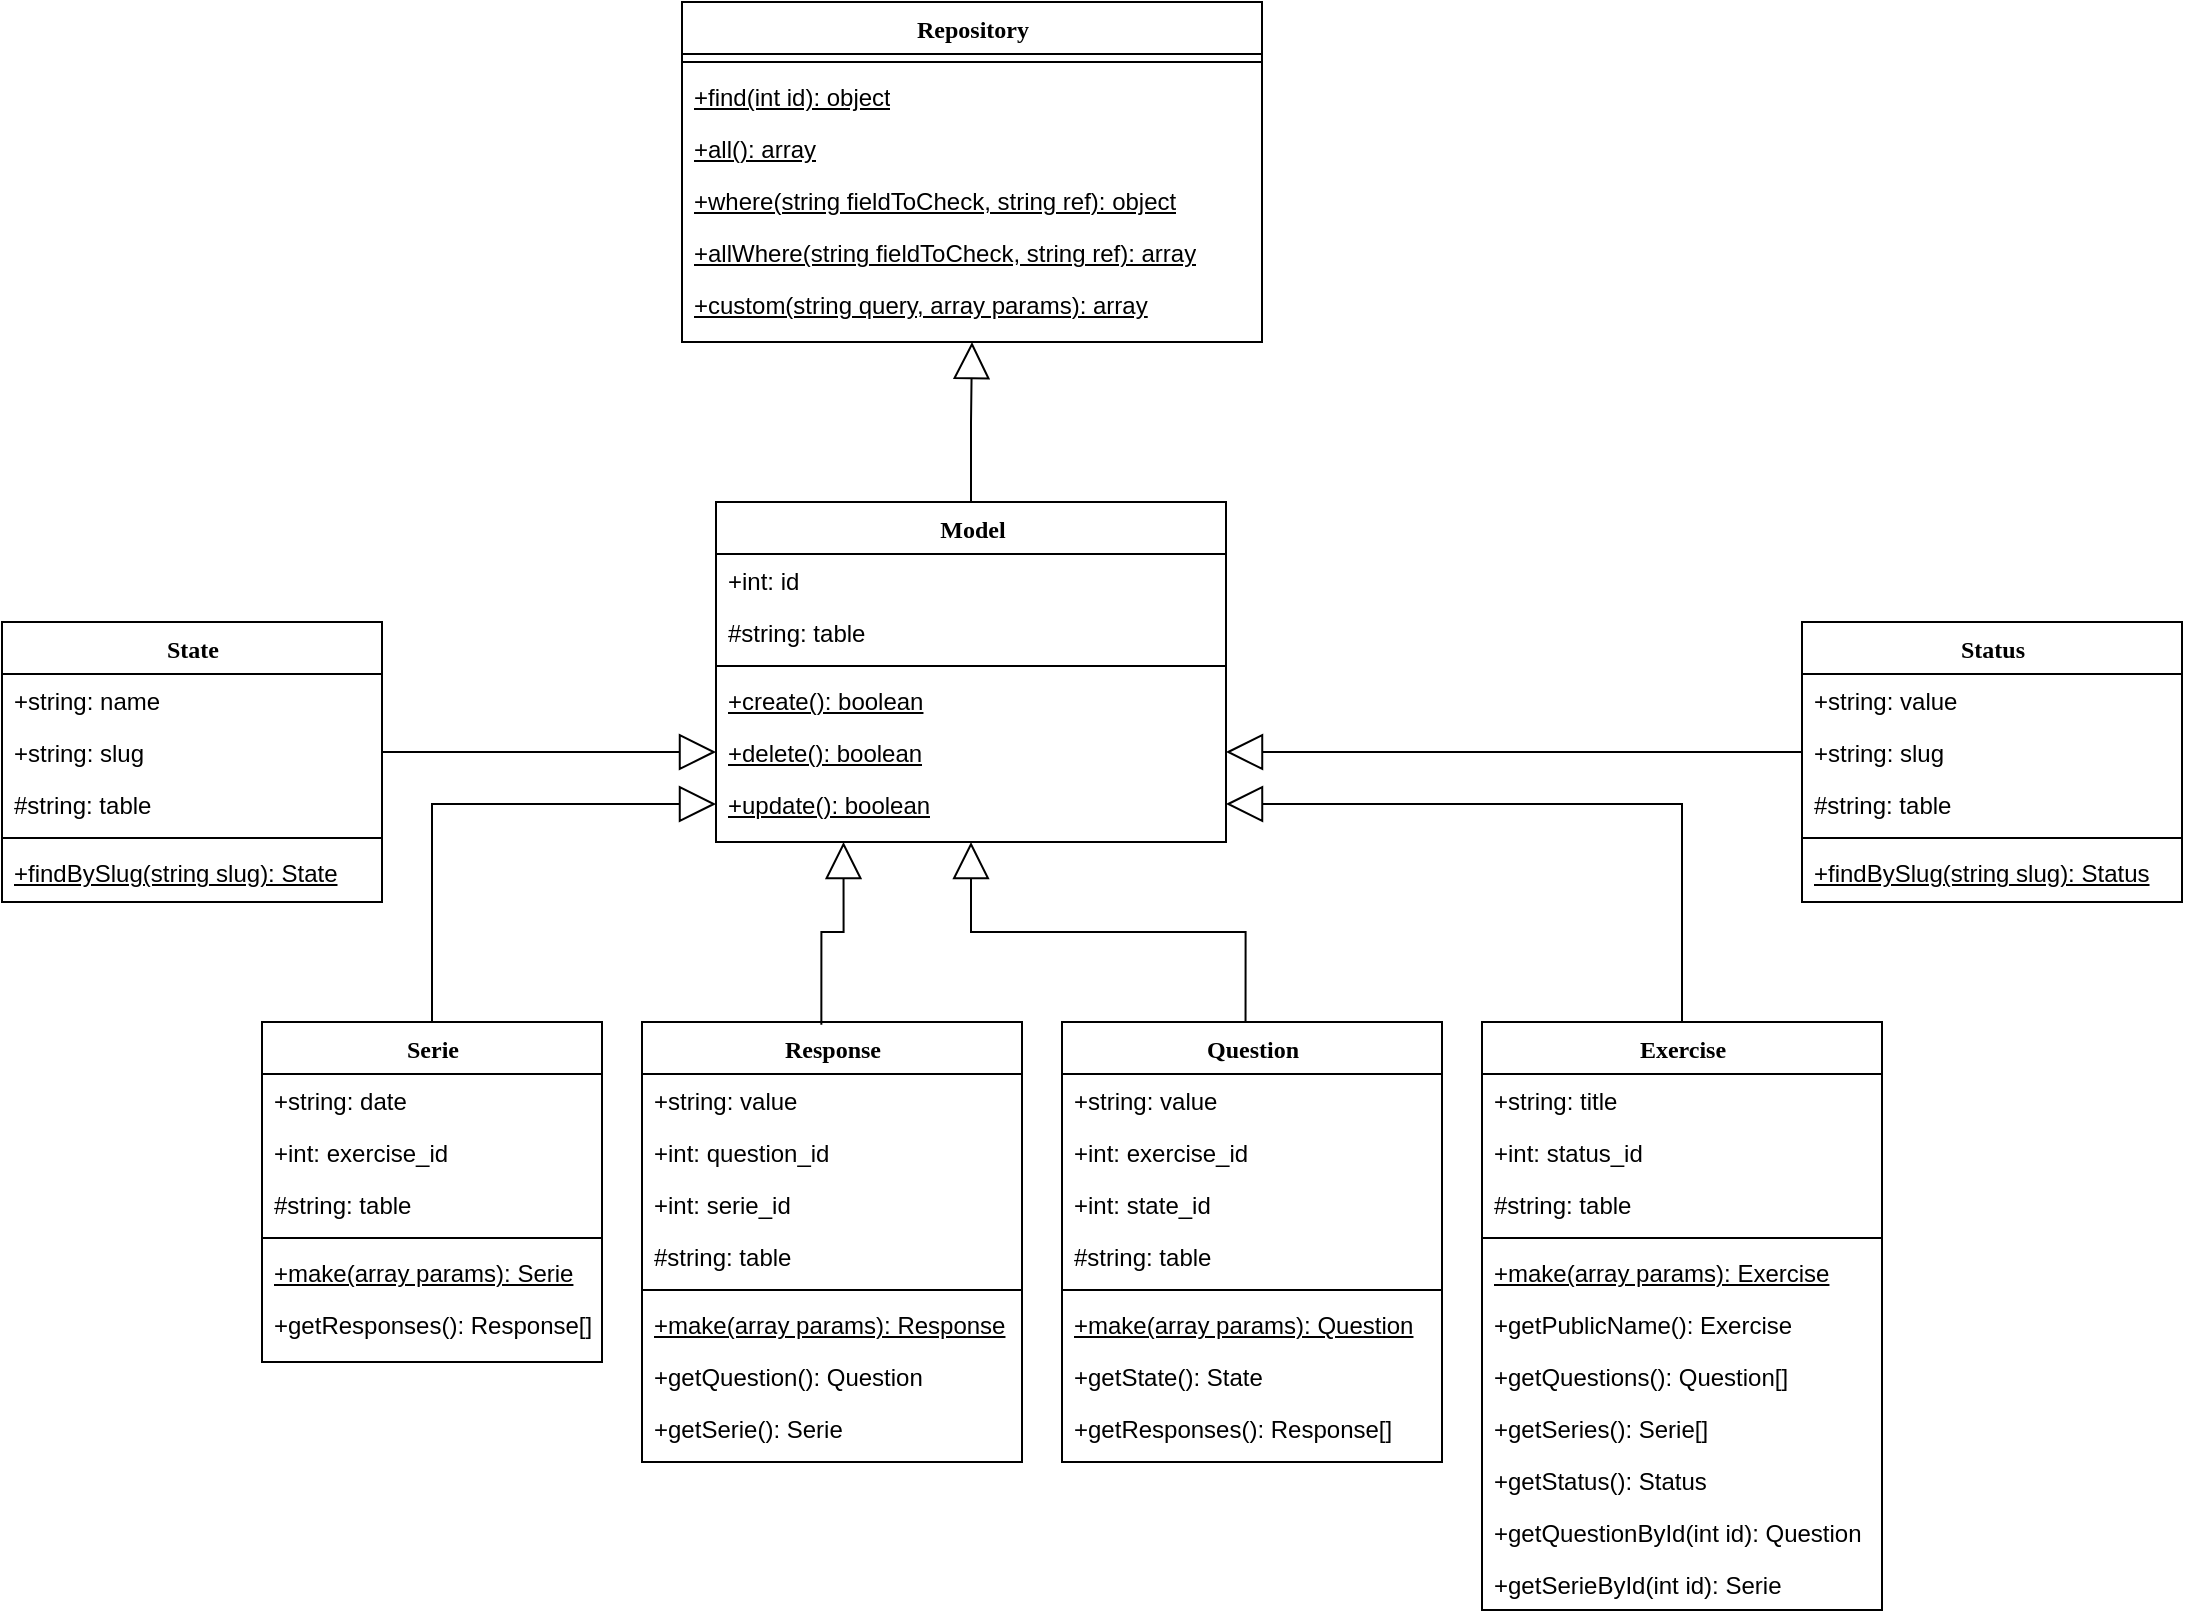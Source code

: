 <mxfile version="15.4.0" type="device"><diagram name="Page-1" id="6133507b-19e7-1e82-6fc7-422aa6c4b21f"><mxGraphModel dx="1662" dy="822" grid="1" gridSize="10" guides="1" tooltips="1" connect="1" arrows="1" fold="1" page="1" pageScale="1" pageWidth="1100" pageHeight="850" background="none" math="0" shadow="0"><root><mxCell id="0"/><mxCell id="1" parent="0"/><mxCell id="78961159f06e98e8-108" value="Exercise" style="swimlane;html=1;fontStyle=1;align=center;verticalAlign=top;childLayout=stackLayout;horizontal=1;startSize=26;horizontalStack=0;resizeParent=1;resizeLast=0;collapsible=1;marginBottom=0;swimlaneFillColor=#ffffff;rounded=0;shadow=0;comic=0;labelBackgroundColor=none;strokeWidth=1;fillColor=none;fontFamily=Verdana;fontSize=12" parent="1" vertex="1"><mxGeometry x="750" y="520" width="200" height="294" as="geometry"/></mxCell><mxCell id="78961159f06e98e8-109" value="+string: title" style="text;html=1;strokeColor=none;fillColor=none;align=left;verticalAlign=top;spacingLeft=4;spacingRight=4;whiteSpace=wrap;overflow=hidden;rotatable=0;points=[[0,0.5],[1,0.5]];portConstraint=eastwest;" parent="78961159f06e98e8-108" vertex="1"><mxGeometry y="26" width="200" height="26" as="geometry"/></mxCell><mxCell id="78961159f06e98e8-110" value="+int: status_id" style="text;html=1;strokeColor=none;fillColor=none;align=left;verticalAlign=top;spacingLeft=4;spacingRight=4;whiteSpace=wrap;overflow=hidden;rotatable=0;points=[[0,0.5],[1,0.5]];portConstraint=eastwest;" parent="78961159f06e98e8-108" vertex="1"><mxGeometry y="52" width="200" height="26" as="geometry"/></mxCell><mxCell id="Wgi7E72dRUUd88G10Hu7-19" value="#string: table" style="text;html=1;strokeColor=none;fillColor=none;align=left;verticalAlign=top;spacingLeft=4;spacingRight=4;whiteSpace=wrap;overflow=hidden;rotatable=0;points=[[0,0.5],[1,0.5]];portConstraint=eastwest;" vertex="1" parent="78961159f06e98e8-108"><mxGeometry y="78" width="200" height="26" as="geometry"/></mxCell><mxCell id="78961159f06e98e8-116" value="" style="line;html=1;strokeWidth=1;fillColor=none;align=left;verticalAlign=middle;spacingTop=-1;spacingLeft=3;spacingRight=3;rotatable=0;labelPosition=right;points=[];portConstraint=eastwest;" parent="78961159f06e98e8-108" vertex="1"><mxGeometry y="104" width="200" height="8" as="geometry"/></mxCell><mxCell id="78961159f06e98e8-117" value="&lt;u&gt;+make(array params): Exercise&lt;/u&gt;" style="text;html=1;strokeColor=none;fillColor=none;align=left;verticalAlign=top;spacingLeft=4;spacingRight=4;whiteSpace=wrap;overflow=hidden;rotatable=0;points=[[0,0.5],[1,0.5]];portConstraint=eastwest;" parent="78961159f06e98e8-108" vertex="1"><mxGeometry y="112" width="200" height="26" as="geometry"/></mxCell><mxCell id="Wgi7E72dRUUd88G10Hu7-17" value="+getPublicName(): Exercise" style="text;html=1;strokeColor=none;fillColor=none;align=left;verticalAlign=top;spacingLeft=4;spacingRight=4;whiteSpace=wrap;overflow=hidden;rotatable=0;points=[[0,0.5],[1,0.5]];portConstraint=eastwest;" vertex="1" parent="78961159f06e98e8-108"><mxGeometry y="138" width="200" height="26" as="geometry"/></mxCell><mxCell id="Wgi7E72dRUUd88G10Hu7-18" value="+getQuestions(): Question[]" style="text;html=1;strokeColor=none;fillColor=none;align=left;verticalAlign=top;spacingLeft=4;spacingRight=4;whiteSpace=wrap;overflow=hidden;rotatable=0;points=[[0,0.5],[1,0.5]];portConstraint=eastwest;" vertex="1" parent="78961159f06e98e8-108"><mxGeometry y="164" width="200" height="26" as="geometry"/></mxCell><mxCell id="Wgi7E72dRUUd88G10Hu7-20" value="+getSeries(): Serie[]" style="text;html=1;strokeColor=none;fillColor=none;align=left;verticalAlign=top;spacingLeft=4;spacingRight=4;whiteSpace=wrap;overflow=hidden;rotatable=0;points=[[0,0.5],[1,0.5]];portConstraint=eastwest;" vertex="1" parent="78961159f06e98e8-108"><mxGeometry y="190" width="200" height="26" as="geometry"/></mxCell><mxCell id="Wgi7E72dRUUd88G10Hu7-21" value="+getStatus(): Status" style="text;html=1;strokeColor=none;fillColor=none;align=left;verticalAlign=top;spacingLeft=4;spacingRight=4;whiteSpace=wrap;overflow=hidden;rotatable=0;points=[[0,0.5],[1,0.5]];portConstraint=eastwest;" vertex="1" parent="78961159f06e98e8-108"><mxGeometry y="216" width="200" height="26" as="geometry"/></mxCell><mxCell id="Wgi7E72dRUUd88G10Hu7-22" value="+getQuestionById(int id): Question" style="text;html=1;strokeColor=none;fillColor=none;align=left;verticalAlign=top;spacingLeft=4;spacingRight=4;whiteSpace=wrap;overflow=hidden;rotatable=0;points=[[0,0.5],[1,0.5]];portConstraint=eastwest;" vertex="1" parent="78961159f06e98e8-108"><mxGeometry y="242" width="200" height="26" as="geometry"/></mxCell><mxCell id="Wgi7E72dRUUd88G10Hu7-23" value="+getSerieById(int id): Serie" style="text;html=1;strokeColor=none;fillColor=none;align=left;verticalAlign=top;spacingLeft=4;spacingRight=4;whiteSpace=wrap;overflow=hidden;rotatable=0;points=[[0,0.5],[1,0.5]];portConstraint=eastwest;" vertex="1" parent="78961159f06e98e8-108"><mxGeometry y="268" width="200" height="26" as="geometry"/></mxCell><mxCell id="Wgi7E72dRUUd88G10Hu7-1" value="Model" style="swimlane;html=1;fontStyle=1;align=center;verticalAlign=top;childLayout=stackLayout;horizontal=1;startSize=26;horizontalStack=0;resizeParent=1;resizeLast=0;collapsible=1;marginBottom=0;swimlaneFillColor=#ffffff;rounded=0;shadow=0;comic=0;labelBackgroundColor=none;strokeWidth=1;fillColor=none;fontFamily=Verdana;fontSize=12" vertex="1" parent="1"><mxGeometry x="367" y="260" width="255" height="170" as="geometry"/></mxCell><mxCell id="Wgi7E72dRUUd88G10Hu7-2" value="+int: id" style="text;html=1;strokeColor=none;fillColor=none;align=left;verticalAlign=top;spacingLeft=4;spacingRight=4;whiteSpace=wrap;overflow=hidden;rotatable=0;points=[[0,0.5],[1,0.5]];portConstraint=eastwest;" vertex="1" parent="Wgi7E72dRUUd88G10Hu7-1"><mxGeometry y="26" width="255" height="26" as="geometry"/></mxCell><mxCell id="Wgi7E72dRUUd88G10Hu7-13" value="#string: table" style="text;html=1;strokeColor=none;fillColor=none;align=left;verticalAlign=top;spacingLeft=4;spacingRight=4;whiteSpace=wrap;overflow=hidden;rotatable=0;points=[[0,0.5],[1,0.5]];portConstraint=eastwest;" vertex="1" parent="Wgi7E72dRUUd88G10Hu7-1"><mxGeometry y="52" width="255" height="26" as="geometry"/></mxCell><mxCell id="Wgi7E72dRUUd88G10Hu7-3" value="" style="line;html=1;strokeWidth=1;fillColor=none;align=left;verticalAlign=middle;spacingTop=-1;spacingLeft=3;spacingRight=3;rotatable=0;labelPosition=right;points=[];portConstraint=eastwest;" vertex="1" parent="Wgi7E72dRUUd88G10Hu7-1"><mxGeometry y="78" width="255" height="8" as="geometry"/></mxCell><mxCell id="Wgi7E72dRUUd88G10Hu7-14" value="&lt;u&gt;+create(): boolean&lt;/u&gt;" style="text;html=1;strokeColor=none;fillColor=none;align=left;verticalAlign=top;spacingLeft=4;spacingRight=4;whiteSpace=wrap;overflow=hidden;rotatable=0;points=[[0,0.5],[1,0.5]];portConstraint=eastwest;" vertex="1" parent="Wgi7E72dRUUd88G10Hu7-1"><mxGeometry y="86" width="255" height="26" as="geometry"/></mxCell><mxCell id="Wgi7E72dRUUd88G10Hu7-15" value="&lt;u&gt;+delete(): boolean&lt;/u&gt;" style="text;html=1;strokeColor=none;fillColor=none;align=left;verticalAlign=top;spacingLeft=4;spacingRight=4;whiteSpace=wrap;overflow=hidden;rotatable=0;points=[[0,0.5],[1,0.5]];portConstraint=eastwest;" vertex="1" parent="Wgi7E72dRUUd88G10Hu7-1"><mxGeometry y="112" width="255" height="26" as="geometry"/></mxCell><mxCell id="Wgi7E72dRUUd88G10Hu7-16" value="&lt;u&gt;+update(): boolean&lt;/u&gt;" style="text;html=1;strokeColor=none;fillColor=none;align=left;verticalAlign=top;spacingLeft=4;spacingRight=4;whiteSpace=wrap;overflow=hidden;rotatable=0;points=[[0,0.5],[1,0.5]];portConstraint=eastwest;" vertex="1" parent="Wgi7E72dRUUd88G10Hu7-1"><mxGeometry y="138" width="255" height="26" as="geometry"/></mxCell><mxCell id="Wgi7E72dRUUd88G10Hu7-4" value="Repository" style="swimlane;html=1;fontStyle=1;align=center;verticalAlign=top;childLayout=stackLayout;horizontal=1;startSize=26;horizontalStack=0;resizeParent=1;resizeLast=0;collapsible=1;marginBottom=0;swimlaneFillColor=#ffffff;rounded=0;shadow=0;comic=0;labelBackgroundColor=none;strokeWidth=1;fillColor=none;fontFamily=Verdana;fontSize=12" vertex="1" parent="1"><mxGeometry x="350" y="10" width="290" height="170" as="geometry"/></mxCell><mxCell id="Wgi7E72dRUUd88G10Hu7-6" value="" style="line;html=1;strokeWidth=1;fillColor=none;align=left;verticalAlign=middle;spacingTop=-1;spacingLeft=3;spacingRight=3;rotatable=0;labelPosition=right;points=[];portConstraint=eastwest;" vertex="1" parent="Wgi7E72dRUUd88G10Hu7-4"><mxGeometry y="26" width="290" height="8" as="geometry"/></mxCell><mxCell id="Wgi7E72dRUUd88G10Hu7-8" value="&lt;u&gt;+find(int id): object&lt;/u&gt;" style="text;html=1;strokeColor=none;fillColor=none;align=left;verticalAlign=top;spacingLeft=4;spacingRight=4;whiteSpace=wrap;overflow=hidden;rotatable=0;points=[[0,0.5],[1,0.5]];portConstraint=eastwest;" vertex="1" parent="Wgi7E72dRUUd88G10Hu7-4"><mxGeometry y="34" width="290" height="26" as="geometry"/></mxCell><mxCell id="Wgi7E72dRUUd88G10Hu7-9" value="&lt;u&gt;+all(): array&lt;/u&gt;" style="text;html=1;strokeColor=none;fillColor=none;align=left;verticalAlign=top;spacingLeft=4;spacingRight=4;whiteSpace=wrap;overflow=hidden;rotatable=0;points=[[0,0.5],[1,0.5]];portConstraint=eastwest;" vertex="1" parent="Wgi7E72dRUUd88G10Hu7-4"><mxGeometry y="60" width="290" height="26" as="geometry"/></mxCell><mxCell id="Wgi7E72dRUUd88G10Hu7-11" value="&lt;u&gt;+where(string fieldToCheck, string ref): object&lt;/u&gt;" style="text;html=1;strokeColor=none;fillColor=none;align=left;verticalAlign=top;spacingLeft=4;spacingRight=4;whiteSpace=wrap;overflow=hidden;rotatable=0;points=[[0,0.5],[1,0.5]];portConstraint=eastwest;" vertex="1" parent="Wgi7E72dRUUd88G10Hu7-4"><mxGeometry y="86" width="290" height="26" as="geometry"/></mxCell><mxCell id="Wgi7E72dRUUd88G10Hu7-10" value="&lt;u&gt;+allWhere(string fieldToCheck, string ref): array&lt;/u&gt;" style="text;html=1;strokeColor=none;fillColor=none;align=left;verticalAlign=top;spacingLeft=4;spacingRight=4;whiteSpace=wrap;overflow=hidden;rotatable=0;points=[[0,0.5],[1,0.5]];portConstraint=eastwest;" vertex="1" parent="Wgi7E72dRUUd88G10Hu7-4"><mxGeometry y="112" width="290" height="26" as="geometry"/></mxCell><mxCell id="Wgi7E72dRUUd88G10Hu7-12" value="&lt;u&gt;+custom(string query, array params): array&lt;/u&gt;" style="text;html=1;strokeColor=none;fillColor=none;align=left;verticalAlign=top;spacingLeft=4;spacingRight=4;whiteSpace=wrap;overflow=hidden;rotatable=0;points=[[0,0.5],[1,0.5]];portConstraint=eastwest;" vertex="1" parent="Wgi7E72dRUUd88G10Hu7-4"><mxGeometry y="138" width="290" height="26" as="geometry"/></mxCell><mxCell id="Wgi7E72dRUUd88G10Hu7-7" value="" style="endArrow=block;endSize=16;endFill=0;html=1;rounded=0;edgeStyle=orthogonalEdgeStyle;exitX=0.5;exitY=0;exitDx=0;exitDy=0;entryX=0.5;entryY=1;entryDx=0;entryDy=0;" edge="1" parent="1" source="Wgi7E72dRUUd88G10Hu7-1" target="Wgi7E72dRUUd88G10Hu7-4"><mxGeometry width="160" relative="1" as="geometry"><mxPoint x="440" y="160" as="sourcePoint"/><mxPoint x="600" y="160" as="targetPoint"/></mxGeometry></mxCell><mxCell id="Wgi7E72dRUUd88G10Hu7-26" value="Question" style="swimlane;html=1;fontStyle=1;align=center;verticalAlign=top;childLayout=stackLayout;horizontal=1;startSize=26;horizontalStack=0;resizeParent=1;resizeLast=0;collapsible=1;marginBottom=0;swimlaneFillColor=#ffffff;rounded=0;shadow=0;comic=0;labelBackgroundColor=none;strokeWidth=1;fillColor=none;fontFamily=Verdana;fontSize=12" vertex="1" parent="1"><mxGeometry x="540" y="520" width="190" height="220" as="geometry"/></mxCell><mxCell id="Wgi7E72dRUUd88G10Hu7-27" value="+string: value" style="text;html=1;strokeColor=none;fillColor=none;align=left;verticalAlign=top;spacingLeft=4;spacingRight=4;whiteSpace=wrap;overflow=hidden;rotatable=0;points=[[0,0.5],[1,0.5]];portConstraint=eastwest;" vertex="1" parent="Wgi7E72dRUUd88G10Hu7-26"><mxGeometry y="26" width="190" height="26" as="geometry"/></mxCell><mxCell id="Wgi7E72dRUUd88G10Hu7-28" value="+int: exercise_id" style="text;html=1;strokeColor=none;fillColor=none;align=left;verticalAlign=top;spacingLeft=4;spacingRight=4;whiteSpace=wrap;overflow=hidden;rotatable=0;points=[[0,0.5],[1,0.5]];portConstraint=eastwest;" vertex="1" parent="Wgi7E72dRUUd88G10Hu7-26"><mxGeometry y="52" width="190" height="26" as="geometry"/></mxCell><mxCell id="Wgi7E72dRUUd88G10Hu7-38" value="+int: state_id" style="text;html=1;strokeColor=none;fillColor=none;align=left;verticalAlign=top;spacingLeft=4;spacingRight=4;whiteSpace=wrap;overflow=hidden;rotatable=0;points=[[0,0.5],[1,0.5]];portConstraint=eastwest;" vertex="1" parent="Wgi7E72dRUUd88G10Hu7-26"><mxGeometry y="78" width="190" height="26" as="geometry"/></mxCell><mxCell id="Wgi7E72dRUUd88G10Hu7-29" value="#string: table" style="text;html=1;strokeColor=none;fillColor=none;align=left;verticalAlign=top;spacingLeft=4;spacingRight=4;whiteSpace=wrap;overflow=hidden;rotatable=0;points=[[0,0.5],[1,0.5]];portConstraint=eastwest;" vertex="1" parent="Wgi7E72dRUUd88G10Hu7-26"><mxGeometry y="104" width="190" height="26" as="geometry"/></mxCell><mxCell id="Wgi7E72dRUUd88G10Hu7-30" value="" style="line;html=1;strokeWidth=1;fillColor=none;align=left;verticalAlign=middle;spacingTop=-1;spacingLeft=3;spacingRight=3;rotatable=0;labelPosition=right;points=[];portConstraint=eastwest;" vertex="1" parent="Wgi7E72dRUUd88G10Hu7-26"><mxGeometry y="130" width="190" height="8" as="geometry"/></mxCell><mxCell id="Wgi7E72dRUUd88G10Hu7-31" value="&lt;u&gt;+make(array params): Question&lt;/u&gt;" style="text;html=1;strokeColor=none;fillColor=none;align=left;verticalAlign=top;spacingLeft=4;spacingRight=4;whiteSpace=wrap;overflow=hidden;rotatable=0;points=[[0,0.5],[1,0.5]];portConstraint=eastwest;" vertex="1" parent="Wgi7E72dRUUd88G10Hu7-26"><mxGeometry y="138" width="190" height="26" as="geometry"/></mxCell><mxCell id="Wgi7E72dRUUd88G10Hu7-34" value="+getState(): State" style="text;html=1;strokeColor=none;fillColor=none;align=left;verticalAlign=top;spacingLeft=4;spacingRight=4;whiteSpace=wrap;overflow=hidden;rotatable=0;points=[[0,0.5],[1,0.5]];portConstraint=eastwest;" vertex="1" parent="Wgi7E72dRUUd88G10Hu7-26"><mxGeometry y="164" width="190" height="26" as="geometry"/></mxCell><mxCell id="Wgi7E72dRUUd88G10Hu7-35" value="+getResponses(): Response[]" style="text;html=1;strokeColor=none;fillColor=none;align=left;verticalAlign=top;spacingLeft=4;spacingRight=4;whiteSpace=wrap;overflow=hidden;rotatable=0;points=[[0,0.5],[1,0.5]];portConstraint=eastwest;" vertex="1" parent="Wgi7E72dRUUd88G10Hu7-26"><mxGeometry y="190" width="190" height="26" as="geometry"/></mxCell><mxCell id="Wgi7E72dRUUd88G10Hu7-40" value="Response" style="swimlane;html=1;fontStyle=1;align=center;verticalAlign=top;childLayout=stackLayout;horizontal=1;startSize=26;horizontalStack=0;resizeParent=1;resizeLast=0;collapsible=1;marginBottom=0;swimlaneFillColor=#ffffff;rounded=0;shadow=0;comic=0;labelBackgroundColor=none;strokeWidth=1;fillColor=none;fontFamily=Verdana;fontSize=12" vertex="1" parent="1"><mxGeometry x="330" y="520" width="190" height="220" as="geometry"/></mxCell><mxCell id="Wgi7E72dRUUd88G10Hu7-41" value="+string: value" style="text;html=1;strokeColor=none;fillColor=none;align=left;verticalAlign=top;spacingLeft=4;spacingRight=4;whiteSpace=wrap;overflow=hidden;rotatable=0;points=[[0,0.5],[1,0.5]];portConstraint=eastwest;" vertex="1" parent="Wgi7E72dRUUd88G10Hu7-40"><mxGeometry y="26" width="190" height="26" as="geometry"/></mxCell><mxCell id="Wgi7E72dRUUd88G10Hu7-42" value="+int: question_id" style="text;html=1;strokeColor=none;fillColor=none;align=left;verticalAlign=top;spacingLeft=4;spacingRight=4;whiteSpace=wrap;overflow=hidden;rotatable=0;points=[[0,0.5],[1,0.5]];portConstraint=eastwest;" vertex="1" parent="Wgi7E72dRUUd88G10Hu7-40"><mxGeometry y="52" width="190" height="26" as="geometry"/></mxCell><mxCell id="Wgi7E72dRUUd88G10Hu7-43" value="+int: serie_id" style="text;html=1;strokeColor=none;fillColor=none;align=left;verticalAlign=top;spacingLeft=4;spacingRight=4;whiteSpace=wrap;overflow=hidden;rotatable=0;points=[[0,0.5],[1,0.5]];portConstraint=eastwest;" vertex="1" parent="Wgi7E72dRUUd88G10Hu7-40"><mxGeometry y="78" width="190" height="26" as="geometry"/></mxCell><mxCell id="Wgi7E72dRUUd88G10Hu7-44" value="#string: table" style="text;html=1;strokeColor=none;fillColor=none;align=left;verticalAlign=top;spacingLeft=4;spacingRight=4;whiteSpace=wrap;overflow=hidden;rotatable=0;points=[[0,0.5],[1,0.5]];portConstraint=eastwest;" vertex="1" parent="Wgi7E72dRUUd88G10Hu7-40"><mxGeometry y="104" width="190" height="26" as="geometry"/></mxCell><mxCell id="Wgi7E72dRUUd88G10Hu7-45" value="" style="line;html=1;strokeWidth=1;fillColor=none;align=left;verticalAlign=middle;spacingTop=-1;spacingLeft=3;spacingRight=3;rotatable=0;labelPosition=right;points=[];portConstraint=eastwest;" vertex="1" parent="Wgi7E72dRUUd88G10Hu7-40"><mxGeometry y="130" width="190" height="8" as="geometry"/></mxCell><mxCell id="Wgi7E72dRUUd88G10Hu7-46" value="&lt;u&gt;+make(array params): Response&lt;/u&gt;" style="text;html=1;strokeColor=none;fillColor=none;align=left;verticalAlign=top;spacingLeft=4;spacingRight=4;whiteSpace=wrap;overflow=hidden;rotatable=0;points=[[0,0.5],[1,0.5]];portConstraint=eastwest;" vertex="1" parent="Wgi7E72dRUUd88G10Hu7-40"><mxGeometry y="138" width="190" height="26" as="geometry"/></mxCell><mxCell id="Wgi7E72dRUUd88G10Hu7-50" value="+getQuestion(): Question" style="text;html=1;strokeColor=none;fillColor=none;align=left;verticalAlign=top;spacingLeft=4;spacingRight=4;whiteSpace=wrap;overflow=hidden;rotatable=0;points=[[0,0.5],[1,0.5]];portConstraint=eastwest;" vertex="1" parent="Wgi7E72dRUUd88G10Hu7-40"><mxGeometry y="164" width="190" height="26" as="geometry"/></mxCell><mxCell id="Wgi7E72dRUUd88G10Hu7-47" value="+getSerie(): Serie" style="text;html=1;strokeColor=none;fillColor=none;align=left;verticalAlign=top;spacingLeft=4;spacingRight=4;whiteSpace=wrap;overflow=hidden;rotatable=0;points=[[0,0.5],[1,0.5]];portConstraint=eastwest;" vertex="1" parent="Wgi7E72dRUUd88G10Hu7-40"><mxGeometry y="190" width="190" height="26" as="geometry"/></mxCell><mxCell id="Wgi7E72dRUUd88G10Hu7-49" value="" style="endArrow=block;endSize=16;endFill=0;html=1;rounded=0;edgeStyle=orthogonalEdgeStyle;exitX=0.483;exitY=-0.001;exitDx=0;exitDy=0;exitPerimeter=0;entryX=0.5;entryY=1;entryDx=0;entryDy=0;" edge="1" parent="1" source="Wgi7E72dRUUd88G10Hu7-26" target="Wgi7E72dRUUd88G10Hu7-1"><mxGeometry width="160" relative="1" as="geometry"><mxPoint x="470" y="500" as="sourcePoint"/><mxPoint x="630" y="500" as="targetPoint"/></mxGeometry></mxCell><mxCell id="Wgi7E72dRUUd88G10Hu7-51" value="" style="endArrow=block;endSize=16;endFill=0;html=1;rounded=0;edgeStyle=orthogonalEdgeStyle;exitX=0.472;exitY=0.006;exitDx=0;exitDy=0;exitPerimeter=0;entryX=0.25;entryY=1;entryDx=0;entryDy=0;" edge="1" parent="1" source="Wgi7E72dRUUd88G10Hu7-40" target="Wgi7E72dRUUd88G10Hu7-1"><mxGeometry width="160" relative="1" as="geometry"><mxPoint x="150" y="410" as="sourcePoint"/><mxPoint x="310" y="410" as="targetPoint"/></mxGeometry></mxCell><mxCell id="Wgi7E72dRUUd88G10Hu7-52" value="" style="endArrow=block;endSize=16;endFill=0;html=1;rounded=0;edgeStyle=orthogonalEdgeStyle;exitX=0.5;exitY=0;exitDx=0;exitDy=0;entryX=1;entryY=0.5;entryDx=0;entryDy=0;" edge="1" parent="1" source="78961159f06e98e8-108" target="Wgi7E72dRUUd88G10Hu7-16"><mxGeometry width="160" relative="1" as="geometry"><mxPoint x="800" y="280" as="sourcePoint"/><mxPoint x="960" y="280" as="targetPoint"/></mxGeometry></mxCell><mxCell id="Wgi7E72dRUUd88G10Hu7-53" value="Serie" style="swimlane;html=1;fontStyle=1;align=center;verticalAlign=top;childLayout=stackLayout;horizontal=1;startSize=26;horizontalStack=0;resizeParent=1;resizeLast=0;collapsible=1;marginBottom=0;swimlaneFillColor=#ffffff;rounded=0;shadow=0;comic=0;labelBackgroundColor=none;strokeWidth=1;fillColor=none;fontFamily=Verdana;fontSize=12" vertex="1" parent="1"><mxGeometry x="140" y="520" width="170" height="170" as="geometry"/></mxCell><mxCell id="Wgi7E72dRUUd88G10Hu7-54" value="+string: date" style="text;html=1;strokeColor=none;fillColor=none;align=left;verticalAlign=top;spacingLeft=4;spacingRight=4;whiteSpace=wrap;overflow=hidden;rotatable=0;points=[[0,0.5],[1,0.5]];portConstraint=eastwest;" vertex="1" parent="Wgi7E72dRUUd88G10Hu7-53"><mxGeometry y="26" width="170" height="26" as="geometry"/></mxCell><mxCell id="Wgi7E72dRUUd88G10Hu7-55" value="+int: exercise_id" style="text;html=1;strokeColor=none;fillColor=none;align=left;verticalAlign=top;spacingLeft=4;spacingRight=4;whiteSpace=wrap;overflow=hidden;rotatable=0;points=[[0,0.5],[1,0.5]];portConstraint=eastwest;" vertex="1" parent="Wgi7E72dRUUd88G10Hu7-53"><mxGeometry y="52" width="170" height="26" as="geometry"/></mxCell><mxCell id="Wgi7E72dRUUd88G10Hu7-57" value="#string: table" style="text;html=1;strokeColor=none;fillColor=none;align=left;verticalAlign=top;spacingLeft=4;spacingRight=4;whiteSpace=wrap;overflow=hidden;rotatable=0;points=[[0,0.5],[1,0.5]];portConstraint=eastwest;" vertex="1" parent="Wgi7E72dRUUd88G10Hu7-53"><mxGeometry y="78" width="170" height="26" as="geometry"/></mxCell><mxCell id="Wgi7E72dRUUd88G10Hu7-58" value="" style="line;html=1;strokeWidth=1;fillColor=none;align=left;verticalAlign=middle;spacingTop=-1;spacingLeft=3;spacingRight=3;rotatable=0;labelPosition=right;points=[];portConstraint=eastwest;" vertex="1" parent="Wgi7E72dRUUd88G10Hu7-53"><mxGeometry y="104" width="170" height="8" as="geometry"/></mxCell><mxCell id="Wgi7E72dRUUd88G10Hu7-59" value="&lt;u&gt;+make(array params): Serie&lt;/u&gt;" style="text;html=1;strokeColor=none;fillColor=none;align=left;verticalAlign=top;spacingLeft=4;spacingRight=4;whiteSpace=wrap;overflow=hidden;rotatable=0;points=[[0,0.5],[1,0.5]];portConstraint=eastwest;" vertex="1" parent="Wgi7E72dRUUd88G10Hu7-53"><mxGeometry y="112" width="170" height="26" as="geometry"/></mxCell><mxCell id="Wgi7E72dRUUd88G10Hu7-60" value="+getResponses(): Response[]" style="text;html=1;strokeColor=none;fillColor=none;align=left;verticalAlign=top;spacingLeft=4;spacingRight=4;whiteSpace=wrap;overflow=hidden;rotatable=0;points=[[0,0.5],[1,0.5]];portConstraint=eastwest;" vertex="1" parent="Wgi7E72dRUUd88G10Hu7-53"><mxGeometry y="138" width="170" height="26" as="geometry"/></mxCell><mxCell id="Wgi7E72dRUUd88G10Hu7-62" value="" style="endArrow=block;endSize=16;endFill=0;html=1;rounded=0;edgeStyle=orthogonalEdgeStyle;exitX=0.5;exitY=0;exitDx=0;exitDy=0;entryX=0;entryY=0.5;entryDx=0;entryDy=0;" edge="1" parent="1" source="Wgi7E72dRUUd88G10Hu7-53" target="Wgi7E72dRUUd88G10Hu7-16"><mxGeometry width="160" relative="1" as="geometry"><mxPoint x="170" y="450" as="sourcePoint"/><mxPoint x="330" y="450" as="targetPoint"/></mxGeometry></mxCell><mxCell id="Wgi7E72dRUUd88G10Hu7-63" value="State" style="swimlane;html=1;fontStyle=1;align=center;verticalAlign=top;childLayout=stackLayout;horizontal=1;startSize=26;horizontalStack=0;resizeParent=1;resizeLast=0;collapsible=1;marginBottom=0;swimlaneFillColor=#ffffff;rounded=0;shadow=0;comic=0;labelBackgroundColor=none;strokeWidth=1;fillColor=none;fontFamily=Verdana;fontSize=12" vertex="1" parent="1"><mxGeometry x="10" y="320" width="190" height="140" as="geometry"/></mxCell><mxCell id="Wgi7E72dRUUd88G10Hu7-64" value="+string: name" style="text;html=1;strokeColor=none;fillColor=none;align=left;verticalAlign=top;spacingLeft=4;spacingRight=4;whiteSpace=wrap;overflow=hidden;rotatable=0;points=[[0,0.5],[1,0.5]];portConstraint=eastwest;" vertex="1" parent="Wgi7E72dRUUd88G10Hu7-63"><mxGeometry y="26" width="190" height="26" as="geometry"/></mxCell><mxCell id="Wgi7E72dRUUd88G10Hu7-70" value="+string: slug" style="text;html=1;strokeColor=none;fillColor=none;align=left;verticalAlign=top;spacingLeft=4;spacingRight=4;whiteSpace=wrap;overflow=hidden;rotatable=0;points=[[0,0.5],[1,0.5]];portConstraint=eastwest;" vertex="1" parent="Wgi7E72dRUUd88G10Hu7-63"><mxGeometry y="52" width="190" height="26" as="geometry"/></mxCell><mxCell id="Wgi7E72dRUUd88G10Hu7-66" value="#string: table" style="text;html=1;strokeColor=none;fillColor=none;align=left;verticalAlign=top;spacingLeft=4;spacingRight=4;whiteSpace=wrap;overflow=hidden;rotatable=0;points=[[0,0.5],[1,0.5]];portConstraint=eastwest;" vertex="1" parent="Wgi7E72dRUUd88G10Hu7-63"><mxGeometry y="78" width="190" height="26" as="geometry"/></mxCell><mxCell id="Wgi7E72dRUUd88G10Hu7-67" value="" style="line;html=1;strokeWidth=1;fillColor=none;align=left;verticalAlign=middle;spacingTop=-1;spacingLeft=3;spacingRight=3;rotatable=0;labelPosition=right;points=[];portConstraint=eastwest;" vertex="1" parent="Wgi7E72dRUUd88G10Hu7-63"><mxGeometry y="104" width="190" height="8" as="geometry"/></mxCell><mxCell id="Wgi7E72dRUUd88G10Hu7-69" value="&lt;u&gt;+findBySlug(string slug): State&lt;/u&gt;" style="text;html=1;strokeColor=none;fillColor=none;align=left;verticalAlign=top;spacingLeft=4;spacingRight=4;whiteSpace=wrap;overflow=hidden;rotatable=0;points=[[0,0.5],[1,0.5]];portConstraint=eastwest;" vertex="1" parent="Wgi7E72dRUUd88G10Hu7-63"><mxGeometry y="112" width="190" height="26" as="geometry"/></mxCell><mxCell id="Wgi7E72dRUUd88G10Hu7-72" value="Status" style="swimlane;html=1;fontStyle=1;align=center;verticalAlign=top;childLayout=stackLayout;horizontal=1;startSize=26;horizontalStack=0;resizeParent=1;resizeLast=0;collapsible=1;marginBottom=0;swimlaneFillColor=#ffffff;rounded=0;shadow=0;comic=0;labelBackgroundColor=none;strokeWidth=1;fillColor=none;fontFamily=Verdana;fontSize=12" vertex="1" parent="1"><mxGeometry x="910" y="320" width="190" height="140" as="geometry"/></mxCell><mxCell id="Wgi7E72dRUUd88G10Hu7-73" value="+string: value" style="text;html=1;strokeColor=none;fillColor=none;align=left;verticalAlign=top;spacingLeft=4;spacingRight=4;whiteSpace=wrap;overflow=hidden;rotatable=0;points=[[0,0.5],[1,0.5]];portConstraint=eastwest;" vertex="1" parent="Wgi7E72dRUUd88G10Hu7-72"><mxGeometry y="26" width="190" height="26" as="geometry"/></mxCell><mxCell id="Wgi7E72dRUUd88G10Hu7-74" value="+string: slug" style="text;html=1;strokeColor=none;fillColor=none;align=left;verticalAlign=top;spacingLeft=4;spacingRight=4;whiteSpace=wrap;overflow=hidden;rotatable=0;points=[[0,0.5],[1,0.5]];portConstraint=eastwest;" vertex="1" parent="Wgi7E72dRUUd88G10Hu7-72"><mxGeometry y="52" width="190" height="26" as="geometry"/></mxCell><mxCell id="Wgi7E72dRUUd88G10Hu7-75" value="#string: table" style="text;html=1;strokeColor=none;fillColor=none;align=left;verticalAlign=top;spacingLeft=4;spacingRight=4;whiteSpace=wrap;overflow=hidden;rotatable=0;points=[[0,0.5],[1,0.5]];portConstraint=eastwest;" vertex="1" parent="Wgi7E72dRUUd88G10Hu7-72"><mxGeometry y="78" width="190" height="26" as="geometry"/></mxCell><mxCell id="Wgi7E72dRUUd88G10Hu7-76" value="" style="line;html=1;strokeWidth=1;fillColor=none;align=left;verticalAlign=middle;spacingTop=-1;spacingLeft=3;spacingRight=3;rotatable=0;labelPosition=right;points=[];portConstraint=eastwest;" vertex="1" parent="Wgi7E72dRUUd88G10Hu7-72"><mxGeometry y="104" width="190" height="8" as="geometry"/></mxCell><mxCell id="Wgi7E72dRUUd88G10Hu7-77" value="&lt;u&gt;+findBySlug(string slug): Status&lt;/u&gt;" style="text;html=1;strokeColor=none;fillColor=none;align=left;verticalAlign=top;spacingLeft=4;spacingRight=4;whiteSpace=wrap;overflow=hidden;rotatable=0;points=[[0,0.5],[1,0.5]];portConstraint=eastwest;" vertex="1" parent="Wgi7E72dRUUd88G10Hu7-72"><mxGeometry y="112" width="190" height="26" as="geometry"/></mxCell><mxCell id="Wgi7E72dRUUd88G10Hu7-79" value="" style="endArrow=block;endSize=16;endFill=0;html=1;rounded=0;edgeStyle=orthogonalEdgeStyle;exitX=1;exitY=0.5;exitDx=0;exitDy=0;entryX=0;entryY=0.5;entryDx=0;entryDy=0;" edge="1" parent="1" source="Wgi7E72dRUUd88G10Hu7-70" target="Wgi7E72dRUUd88G10Hu7-15"><mxGeometry width="160" relative="1" as="geometry"><mxPoint x="200" y="350" as="sourcePoint"/><mxPoint x="360" y="350" as="targetPoint"/></mxGeometry></mxCell><mxCell id="Wgi7E72dRUUd88G10Hu7-80" value="" style="endArrow=block;endSize=16;endFill=0;html=1;rounded=0;edgeStyle=orthogonalEdgeStyle;entryX=1;entryY=0.5;entryDx=0;entryDy=0;exitX=0;exitY=0.5;exitDx=0;exitDy=0;" edge="1" parent="1" source="Wgi7E72dRUUd88G10Hu7-74" target="Wgi7E72dRUUd88G10Hu7-15"><mxGeometry width="160" relative="1" as="geometry"><mxPoint x="700" y="290" as="sourcePoint"/><mxPoint x="860" y="290" as="targetPoint"/></mxGeometry></mxCell></root></mxGraphModel></diagram></mxfile>